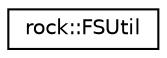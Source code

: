 digraph "类继承关系图"
{
 // LATEX_PDF_SIZE
  edge [fontname="Helvetica",fontsize="10",labelfontname="Helvetica",labelfontsize="10"];
  node [fontname="Helvetica",fontsize="10",shape=record];
  rankdir="LR";
  Node0 [label="rock::FSUtil",height=0.2,width=0.4,color="black", fillcolor="white", style="filled",URL="$classrock_1_1FSUtil.html",tooltip=" "];
}
